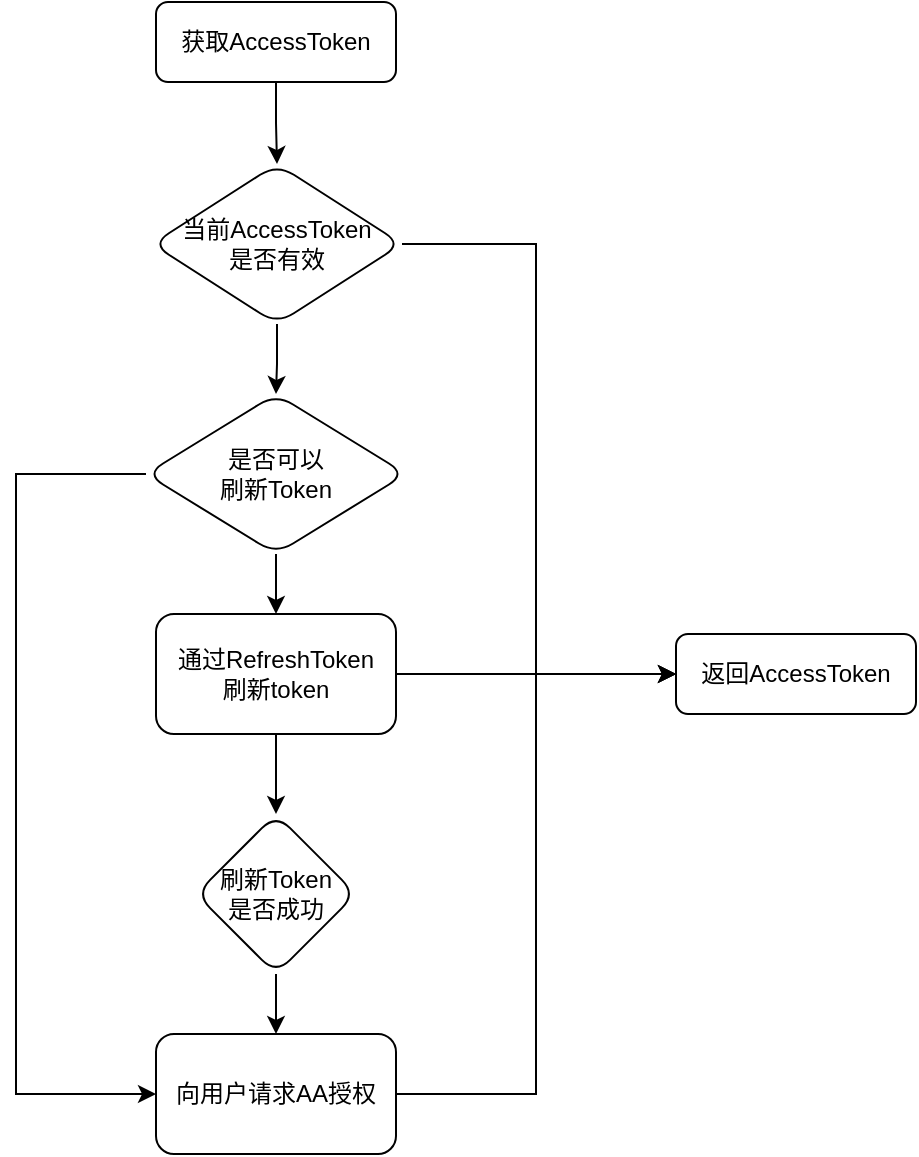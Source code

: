 <mxfile version="21.3.8" type="github">
  <diagram id="C5RBs43oDa-KdzZeNtuy" name="Page-1">
    <mxGraphModel dx="1619" dy="796" grid="1" gridSize="10" guides="1" tooltips="1" connect="1" arrows="1" fold="1" page="1" pageScale="1" pageWidth="827" pageHeight="1169" math="0" shadow="0">
      <root>
        <mxCell id="WIyWlLk6GJQsqaUBKTNV-0" />
        <mxCell id="WIyWlLk6GJQsqaUBKTNV-1" parent="WIyWlLk6GJQsqaUBKTNV-0" />
        <mxCell id="VkSfUGltf5ocZ3olBUT9-3" value="" style="edgeStyle=orthogonalEdgeStyle;rounded=0;orthogonalLoop=1;jettySize=auto;html=1;" edge="1" parent="WIyWlLk6GJQsqaUBKTNV-1" source="WIyWlLk6GJQsqaUBKTNV-3" target="VkSfUGltf5ocZ3olBUT9-2">
          <mxGeometry relative="1" as="geometry" />
        </mxCell>
        <mxCell id="WIyWlLk6GJQsqaUBKTNV-3" value="获取AccessToken" style="rounded=1;whiteSpace=wrap;html=1;fontSize=12;glass=0;strokeWidth=1;shadow=0;" parent="WIyWlLk6GJQsqaUBKTNV-1" vertex="1">
          <mxGeometry x="160" y="104" width="120" height="40" as="geometry" />
        </mxCell>
        <mxCell id="VkSfUGltf5ocZ3olBUT9-6" value="" style="edgeStyle=orthogonalEdgeStyle;rounded=0;orthogonalLoop=1;jettySize=auto;html=1;" edge="1" parent="WIyWlLk6GJQsqaUBKTNV-1" source="VkSfUGltf5ocZ3olBUT9-2" target="VkSfUGltf5ocZ3olBUT9-5">
          <mxGeometry relative="1" as="geometry" />
        </mxCell>
        <mxCell id="VkSfUGltf5ocZ3olBUT9-15" style="edgeStyle=orthogonalEdgeStyle;rounded=0;orthogonalLoop=1;jettySize=auto;html=1;exitX=1;exitY=0.5;exitDx=0;exitDy=0;entryX=0;entryY=0.5;entryDx=0;entryDy=0;" edge="1" parent="WIyWlLk6GJQsqaUBKTNV-1" source="VkSfUGltf5ocZ3olBUT9-2" target="VkSfUGltf5ocZ3olBUT9-13">
          <mxGeometry relative="1" as="geometry">
            <Array as="points">
              <mxPoint x="350" y="225" />
              <mxPoint x="350" y="440" />
            </Array>
          </mxGeometry>
        </mxCell>
        <mxCell id="VkSfUGltf5ocZ3olBUT9-2" value="当前AccessToken&lt;br&gt;是否有效" style="rhombus;whiteSpace=wrap;html=1;rounded=1;glass=0;strokeWidth=1;shadow=0;" vertex="1" parent="WIyWlLk6GJQsqaUBKTNV-1">
          <mxGeometry x="158" y="185" width="125" height="80" as="geometry" />
        </mxCell>
        <mxCell id="VkSfUGltf5ocZ3olBUT9-8" value="" style="edgeStyle=orthogonalEdgeStyle;rounded=0;orthogonalLoop=1;jettySize=auto;html=1;" edge="1" parent="WIyWlLk6GJQsqaUBKTNV-1" source="VkSfUGltf5ocZ3olBUT9-5" target="VkSfUGltf5ocZ3olBUT9-7">
          <mxGeometry relative="1" as="geometry" />
        </mxCell>
        <mxCell id="VkSfUGltf5ocZ3olBUT9-17" style="edgeStyle=orthogonalEdgeStyle;rounded=0;orthogonalLoop=1;jettySize=auto;html=1;exitX=0;exitY=0.5;exitDx=0;exitDy=0;entryX=0;entryY=0.5;entryDx=0;entryDy=0;" edge="1" parent="WIyWlLk6GJQsqaUBKTNV-1" source="VkSfUGltf5ocZ3olBUT9-5" target="VkSfUGltf5ocZ3olBUT9-11">
          <mxGeometry relative="1" as="geometry">
            <Array as="points">
              <mxPoint x="90" y="340" />
              <mxPoint x="90" y="650" />
            </Array>
          </mxGeometry>
        </mxCell>
        <mxCell id="VkSfUGltf5ocZ3olBUT9-5" value="是否可以&lt;br&gt;刷新Token" style="rhombus;whiteSpace=wrap;html=1;rounded=1;glass=0;strokeWidth=1;shadow=0;" vertex="1" parent="WIyWlLk6GJQsqaUBKTNV-1">
          <mxGeometry x="155" y="300" width="130" height="80" as="geometry" />
        </mxCell>
        <mxCell id="VkSfUGltf5ocZ3olBUT9-10" value="" style="edgeStyle=orthogonalEdgeStyle;rounded=0;orthogonalLoop=1;jettySize=auto;html=1;" edge="1" parent="WIyWlLk6GJQsqaUBKTNV-1" source="VkSfUGltf5ocZ3olBUT9-7" target="VkSfUGltf5ocZ3olBUT9-9">
          <mxGeometry relative="1" as="geometry" />
        </mxCell>
        <mxCell id="VkSfUGltf5ocZ3olBUT9-19" style="edgeStyle=orthogonalEdgeStyle;rounded=0;orthogonalLoop=1;jettySize=auto;html=1;exitX=1;exitY=0.5;exitDx=0;exitDy=0;" edge="1" parent="WIyWlLk6GJQsqaUBKTNV-1" source="VkSfUGltf5ocZ3olBUT9-7" target="VkSfUGltf5ocZ3olBUT9-13">
          <mxGeometry relative="1" as="geometry" />
        </mxCell>
        <mxCell id="VkSfUGltf5ocZ3olBUT9-7" value="通过RefreshToken&lt;br&gt;刷新token" style="whiteSpace=wrap;html=1;rounded=1;glass=0;strokeWidth=1;shadow=0;" vertex="1" parent="WIyWlLk6GJQsqaUBKTNV-1">
          <mxGeometry x="160" y="410" width="120" height="60" as="geometry" />
        </mxCell>
        <mxCell id="VkSfUGltf5ocZ3olBUT9-12" value="" style="edgeStyle=orthogonalEdgeStyle;rounded=0;orthogonalLoop=1;jettySize=auto;html=1;" edge="1" parent="WIyWlLk6GJQsqaUBKTNV-1" source="VkSfUGltf5ocZ3olBUT9-9" target="VkSfUGltf5ocZ3olBUT9-11">
          <mxGeometry relative="1" as="geometry" />
        </mxCell>
        <mxCell id="VkSfUGltf5ocZ3olBUT9-9" value="刷新Token&lt;br&gt;是否成功" style="rhombus;whiteSpace=wrap;html=1;rounded=1;glass=0;strokeWidth=1;shadow=0;" vertex="1" parent="WIyWlLk6GJQsqaUBKTNV-1">
          <mxGeometry x="180" y="510" width="80" height="80" as="geometry" />
        </mxCell>
        <mxCell id="VkSfUGltf5ocZ3olBUT9-20" style="edgeStyle=orthogonalEdgeStyle;rounded=0;orthogonalLoop=1;jettySize=auto;html=1;exitX=1;exitY=0.5;exitDx=0;exitDy=0;entryX=0;entryY=0.5;entryDx=0;entryDy=0;" edge="1" parent="WIyWlLk6GJQsqaUBKTNV-1" source="VkSfUGltf5ocZ3olBUT9-11" target="VkSfUGltf5ocZ3olBUT9-13">
          <mxGeometry relative="1" as="geometry">
            <Array as="points">
              <mxPoint x="350" y="650" />
              <mxPoint x="350" y="440" />
            </Array>
          </mxGeometry>
        </mxCell>
        <mxCell id="VkSfUGltf5ocZ3olBUT9-11" value="向用户请求AA授权" style="whiteSpace=wrap;html=1;rounded=1;glass=0;strokeWidth=1;shadow=0;" vertex="1" parent="WIyWlLk6GJQsqaUBKTNV-1">
          <mxGeometry x="160" y="620" width="120" height="60" as="geometry" />
        </mxCell>
        <mxCell id="VkSfUGltf5ocZ3olBUT9-13" value="返回AccessToken" style="rounded=1;whiteSpace=wrap;html=1;fontSize=12;glass=0;strokeWidth=1;shadow=0;" vertex="1" parent="WIyWlLk6GJQsqaUBKTNV-1">
          <mxGeometry x="420" y="420" width="120" height="40" as="geometry" />
        </mxCell>
      </root>
    </mxGraphModel>
  </diagram>
</mxfile>
